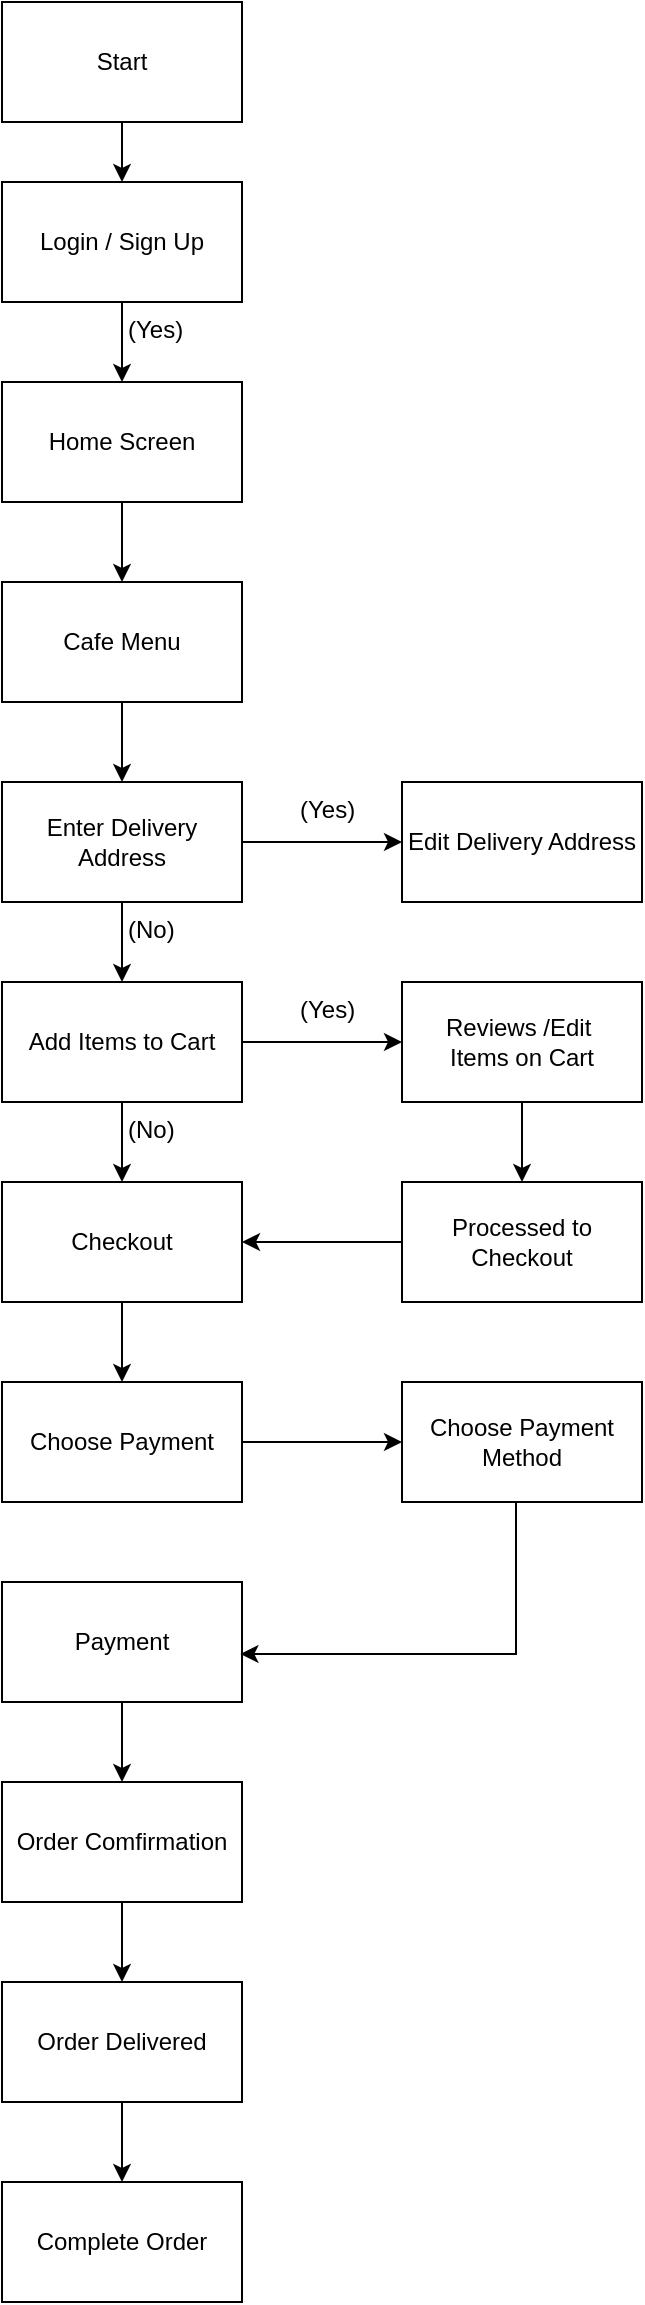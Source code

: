<mxfile version="24.6.4" type="device">
  <diagram id="C5RBs43oDa-KdzZeNtuy" name="Page-1">
    <mxGraphModel dx="2593" dy="1427" grid="1" gridSize="10" guides="1" tooltips="1" connect="1" arrows="1" fold="1" page="1" pageScale="1" pageWidth="827" pageHeight="1169" math="0" shadow="0">
      <root>
        <mxCell id="WIyWlLk6GJQsqaUBKTNV-0" />
        <mxCell id="WIyWlLk6GJQsqaUBKTNV-1" parent="WIyWlLk6GJQsqaUBKTNV-0" />
        <mxCell id="o57ldeZEEWM-7Vbrl2RZ-8" value="" style="edgeStyle=orthogonalEdgeStyle;rounded=0;orthogonalLoop=1;jettySize=auto;html=1;" edge="1" parent="WIyWlLk6GJQsqaUBKTNV-1" source="o57ldeZEEWM-7Vbrl2RZ-2" target="o57ldeZEEWM-7Vbrl2RZ-7">
          <mxGeometry relative="1" as="geometry" />
        </mxCell>
        <mxCell id="o57ldeZEEWM-7Vbrl2RZ-2" value="Start" style="rounded=0;whiteSpace=wrap;html=1;" vertex="1" parent="WIyWlLk6GJQsqaUBKTNV-1">
          <mxGeometry x="353" y="10" width="120" height="60" as="geometry" />
        </mxCell>
        <mxCell id="o57ldeZEEWM-7Vbrl2RZ-11" value="" style="edgeStyle=orthogonalEdgeStyle;rounded=0;orthogonalLoop=1;jettySize=auto;html=1;" edge="1" parent="WIyWlLk6GJQsqaUBKTNV-1" source="o57ldeZEEWM-7Vbrl2RZ-7" target="o57ldeZEEWM-7Vbrl2RZ-10">
          <mxGeometry relative="1" as="geometry" />
        </mxCell>
        <mxCell id="o57ldeZEEWM-7Vbrl2RZ-7" value="Login / Sign Up" style="rounded=0;whiteSpace=wrap;html=1;" vertex="1" parent="WIyWlLk6GJQsqaUBKTNV-1">
          <mxGeometry x="353" y="100" width="120" height="60" as="geometry" />
        </mxCell>
        <mxCell id="o57ldeZEEWM-7Vbrl2RZ-13" value="" style="edgeStyle=orthogonalEdgeStyle;rounded=0;orthogonalLoop=1;jettySize=auto;html=1;" edge="1" parent="WIyWlLk6GJQsqaUBKTNV-1" source="o57ldeZEEWM-7Vbrl2RZ-10" target="o57ldeZEEWM-7Vbrl2RZ-12">
          <mxGeometry relative="1" as="geometry" />
        </mxCell>
        <mxCell id="o57ldeZEEWM-7Vbrl2RZ-10" value="Home Screen" style="whiteSpace=wrap;html=1;rounded=0;" vertex="1" parent="WIyWlLk6GJQsqaUBKTNV-1">
          <mxGeometry x="353" y="200" width="120" height="60" as="geometry" />
        </mxCell>
        <mxCell id="o57ldeZEEWM-7Vbrl2RZ-15" value="" style="edgeStyle=orthogonalEdgeStyle;rounded=0;orthogonalLoop=1;jettySize=auto;html=1;" edge="1" parent="WIyWlLk6GJQsqaUBKTNV-1" source="o57ldeZEEWM-7Vbrl2RZ-12" target="o57ldeZEEWM-7Vbrl2RZ-14">
          <mxGeometry relative="1" as="geometry" />
        </mxCell>
        <mxCell id="o57ldeZEEWM-7Vbrl2RZ-12" value="Cafe Menu" style="whiteSpace=wrap;html=1;rounded=0;" vertex="1" parent="WIyWlLk6GJQsqaUBKTNV-1">
          <mxGeometry x="353" y="300" width="120" height="60" as="geometry" />
        </mxCell>
        <mxCell id="o57ldeZEEWM-7Vbrl2RZ-17" value="" style="edgeStyle=orthogonalEdgeStyle;rounded=0;orthogonalLoop=1;jettySize=auto;html=1;" edge="1" parent="WIyWlLk6GJQsqaUBKTNV-1" source="o57ldeZEEWM-7Vbrl2RZ-14" target="o57ldeZEEWM-7Vbrl2RZ-16">
          <mxGeometry relative="1" as="geometry" />
        </mxCell>
        <mxCell id="o57ldeZEEWM-7Vbrl2RZ-38" value="" style="edgeStyle=orthogonalEdgeStyle;rounded=0;orthogonalLoop=1;jettySize=auto;html=1;" edge="1" parent="WIyWlLk6GJQsqaUBKTNV-1" source="o57ldeZEEWM-7Vbrl2RZ-14" target="o57ldeZEEWM-7Vbrl2RZ-37">
          <mxGeometry relative="1" as="geometry" />
        </mxCell>
        <mxCell id="o57ldeZEEWM-7Vbrl2RZ-14" value="&lt;div&gt;Enter Delivery Address&lt;br&gt;&lt;/div&gt;" style="whiteSpace=wrap;html=1;rounded=0;" vertex="1" parent="WIyWlLk6GJQsqaUBKTNV-1">
          <mxGeometry x="353" y="400" width="120" height="60" as="geometry" />
        </mxCell>
        <mxCell id="o57ldeZEEWM-7Vbrl2RZ-19" value="" style="edgeStyle=orthogonalEdgeStyle;rounded=0;orthogonalLoop=1;jettySize=auto;html=1;" edge="1" parent="WIyWlLk6GJQsqaUBKTNV-1" source="o57ldeZEEWM-7Vbrl2RZ-16" target="o57ldeZEEWM-7Vbrl2RZ-18">
          <mxGeometry relative="1" as="geometry" />
        </mxCell>
        <mxCell id="o57ldeZEEWM-7Vbrl2RZ-32" value="" style="edgeStyle=orthogonalEdgeStyle;rounded=0;orthogonalLoop=1;jettySize=auto;html=1;" edge="1" parent="WIyWlLk6GJQsqaUBKTNV-1" source="o57ldeZEEWM-7Vbrl2RZ-16" target="o57ldeZEEWM-7Vbrl2RZ-31">
          <mxGeometry relative="1" as="geometry" />
        </mxCell>
        <mxCell id="o57ldeZEEWM-7Vbrl2RZ-16" value="Add Items to Cart" style="whiteSpace=wrap;html=1;rounded=0;" vertex="1" parent="WIyWlLk6GJQsqaUBKTNV-1">
          <mxGeometry x="353" y="500" width="120" height="60" as="geometry" />
        </mxCell>
        <mxCell id="o57ldeZEEWM-7Vbrl2RZ-21" value="" style="edgeStyle=orthogonalEdgeStyle;rounded=0;orthogonalLoop=1;jettySize=auto;html=1;" edge="1" parent="WIyWlLk6GJQsqaUBKTNV-1" source="o57ldeZEEWM-7Vbrl2RZ-18" target="o57ldeZEEWM-7Vbrl2RZ-20">
          <mxGeometry relative="1" as="geometry" />
        </mxCell>
        <mxCell id="o57ldeZEEWM-7Vbrl2RZ-18" value="Checkout" style="whiteSpace=wrap;html=1;rounded=0;" vertex="1" parent="WIyWlLk6GJQsqaUBKTNV-1">
          <mxGeometry x="353" y="600" width="120" height="60" as="geometry" />
        </mxCell>
        <mxCell id="o57ldeZEEWM-7Vbrl2RZ-40" value="" style="edgeStyle=orthogonalEdgeStyle;rounded=0;orthogonalLoop=1;jettySize=auto;html=1;" edge="1" parent="WIyWlLk6GJQsqaUBKTNV-1" source="o57ldeZEEWM-7Vbrl2RZ-20" target="o57ldeZEEWM-7Vbrl2RZ-39">
          <mxGeometry relative="1" as="geometry" />
        </mxCell>
        <mxCell id="o57ldeZEEWM-7Vbrl2RZ-20" value="Choose Payment" style="whiteSpace=wrap;html=1;rounded=0;" vertex="1" parent="WIyWlLk6GJQsqaUBKTNV-1">
          <mxGeometry x="353" y="700" width="120" height="60" as="geometry" />
        </mxCell>
        <mxCell id="o57ldeZEEWM-7Vbrl2RZ-25" value="" style="edgeStyle=orthogonalEdgeStyle;rounded=0;orthogonalLoop=1;jettySize=auto;html=1;" edge="1" parent="WIyWlLk6GJQsqaUBKTNV-1" source="o57ldeZEEWM-7Vbrl2RZ-22" target="o57ldeZEEWM-7Vbrl2RZ-24">
          <mxGeometry relative="1" as="geometry" />
        </mxCell>
        <mxCell id="o57ldeZEEWM-7Vbrl2RZ-22" value="Payment" style="whiteSpace=wrap;html=1;rounded=0;" vertex="1" parent="WIyWlLk6GJQsqaUBKTNV-1">
          <mxGeometry x="353" y="800" width="120" height="60" as="geometry" />
        </mxCell>
        <mxCell id="o57ldeZEEWM-7Vbrl2RZ-27" value="" style="edgeStyle=orthogonalEdgeStyle;rounded=0;orthogonalLoop=1;jettySize=auto;html=1;" edge="1" parent="WIyWlLk6GJQsqaUBKTNV-1" source="o57ldeZEEWM-7Vbrl2RZ-24" target="o57ldeZEEWM-7Vbrl2RZ-26">
          <mxGeometry relative="1" as="geometry" />
        </mxCell>
        <mxCell id="o57ldeZEEWM-7Vbrl2RZ-24" value="Order Comfirmation" style="whiteSpace=wrap;html=1;rounded=0;" vertex="1" parent="WIyWlLk6GJQsqaUBKTNV-1">
          <mxGeometry x="353" y="900" width="120" height="60" as="geometry" />
        </mxCell>
        <mxCell id="o57ldeZEEWM-7Vbrl2RZ-30" value="" style="edgeStyle=orthogonalEdgeStyle;rounded=0;orthogonalLoop=1;jettySize=auto;html=1;entryX=0.5;entryY=0;entryDx=0;entryDy=0;" edge="1" parent="WIyWlLk6GJQsqaUBKTNV-1" source="o57ldeZEEWM-7Vbrl2RZ-26" target="o57ldeZEEWM-7Vbrl2RZ-29">
          <mxGeometry relative="1" as="geometry">
            <mxPoint x="413" y="1080" as="targetPoint" />
          </mxGeometry>
        </mxCell>
        <mxCell id="o57ldeZEEWM-7Vbrl2RZ-26" value="Order Delivered" style="whiteSpace=wrap;html=1;rounded=0;" vertex="1" parent="WIyWlLk6GJQsqaUBKTNV-1">
          <mxGeometry x="353" y="1000" width="120" height="60" as="geometry" />
        </mxCell>
        <mxCell id="o57ldeZEEWM-7Vbrl2RZ-29" value="Complete Order" style="whiteSpace=wrap;html=1;rounded=0;" vertex="1" parent="WIyWlLk6GJQsqaUBKTNV-1">
          <mxGeometry x="353" y="1100" width="120" height="60" as="geometry" />
        </mxCell>
        <mxCell id="o57ldeZEEWM-7Vbrl2RZ-35" value="" style="edgeStyle=orthogonalEdgeStyle;rounded=0;orthogonalLoop=1;jettySize=auto;html=1;" edge="1" parent="WIyWlLk6GJQsqaUBKTNV-1" source="o57ldeZEEWM-7Vbrl2RZ-31" target="o57ldeZEEWM-7Vbrl2RZ-34">
          <mxGeometry relative="1" as="geometry" />
        </mxCell>
        <mxCell id="o57ldeZEEWM-7Vbrl2RZ-31" value="Reviews /Edit&amp;nbsp;&lt;div&gt;Items on Cart&lt;/div&gt;" style="whiteSpace=wrap;html=1;rounded=0;" vertex="1" parent="WIyWlLk6GJQsqaUBKTNV-1">
          <mxGeometry x="553" y="500" width="120" height="60" as="geometry" />
        </mxCell>
        <mxCell id="o57ldeZEEWM-7Vbrl2RZ-36" style="edgeStyle=orthogonalEdgeStyle;rounded=0;orthogonalLoop=1;jettySize=auto;html=1;entryX=1;entryY=0.5;entryDx=0;entryDy=0;" edge="1" parent="WIyWlLk6GJQsqaUBKTNV-1" source="o57ldeZEEWM-7Vbrl2RZ-34" target="o57ldeZEEWM-7Vbrl2RZ-18">
          <mxGeometry relative="1" as="geometry" />
        </mxCell>
        <mxCell id="o57ldeZEEWM-7Vbrl2RZ-34" value="Processed to Checkout" style="whiteSpace=wrap;html=1;rounded=0;" vertex="1" parent="WIyWlLk6GJQsqaUBKTNV-1">
          <mxGeometry x="553" y="600" width="120" height="60" as="geometry" />
        </mxCell>
        <mxCell id="o57ldeZEEWM-7Vbrl2RZ-37" value="&lt;div&gt;Edit Delivery Address&lt;br&gt;&lt;/div&gt;" style="whiteSpace=wrap;html=1;rounded=0;" vertex="1" parent="WIyWlLk6GJQsqaUBKTNV-1">
          <mxGeometry x="553" y="400" width="120" height="60" as="geometry" />
        </mxCell>
        <mxCell id="o57ldeZEEWM-7Vbrl2RZ-39" value="Choose Payment Method" style="whiteSpace=wrap;html=1;rounded=0;" vertex="1" parent="WIyWlLk6GJQsqaUBKTNV-1">
          <mxGeometry x="553" y="700" width="120" height="60" as="geometry" />
        </mxCell>
        <mxCell id="o57ldeZEEWM-7Vbrl2RZ-41" style="edgeStyle=orthogonalEdgeStyle;rounded=0;orthogonalLoop=1;jettySize=auto;html=1;entryX=0.993;entryY=0.593;entryDx=0;entryDy=0;entryPerimeter=0;" edge="1" parent="WIyWlLk6GJQsqaUBKTNV-1" source="o57ldeZEEWM-7Vbrl2RZ-39" target="o57ldeZEEWM-7Vbrl2RZ-22">
          <mxGeometry relative="1" as="geometry">
            <Array as="points">
              <mxPoint x="610" y="836" />
              <mxPoint x="472" y="836" />
            </Array>
          </mxGeometry>
        </mxCell>
        <mxCell id="o57ldeZEEWM-7Vbrl2RZ-42" value="(Yes)" style="text;whiteSpace=wrap;html=1;" vertex="1" parent="WIyWlLk6GJQsqaUBKTNV-1">
          <mxGeometry x="414" y="160" width="30" height="30" as="geometry" />
        </mxCell>
        <mxCell id="o57ldeZEEWM-7Vbrl2RZ-43" value="(Yes)" style="text;whiteSpace=wrap;html=1;" vertex="1" parent="WIyWlLk6GJQsqaUBKTNV-1">
          <mxGeometry x="500" y="400" width="30" height="20" as="geometry" />
        </mxCell>
        <mxCell id="o57ldeZEEWM-7Vbrl2RZ-44" value="(No)" style="text;whiteSpace=wrap;html=1;" vertex="1" parent="WIyWlLk6GJQsqaUBKTNV-1">
          <mxGeometry x="414" y="460" width="30" height="20" as="geometry" />
        </mxCell>
        <mxCell id="o57ldeZEEWM-7Vbrl2RZ-45" value="(Yes)" style="text;whiteSpace=wrap;html=1;" vertex="1" parent="WIyWlLk6GJQsqaUBKTNV-1">
          <mxGeometry x="500" y="500" width="30" height="20" as="geometry" />
        </mxCell>
        <mxCell id="o57ldeZEEWM-7Vbrl2RZ-46" value="(No)" style="text;whiteSpace=wrap;html=1;" vertex="1" parent="WIyWlLk6GJQsqaUBKTNV-1">
          <mxGeometry x="414" y="560" width="30" height="20" as="geometry" />
        </mxCell>
      </root>
    </mxGraphModel>
  </diagram>
</mxfile>
